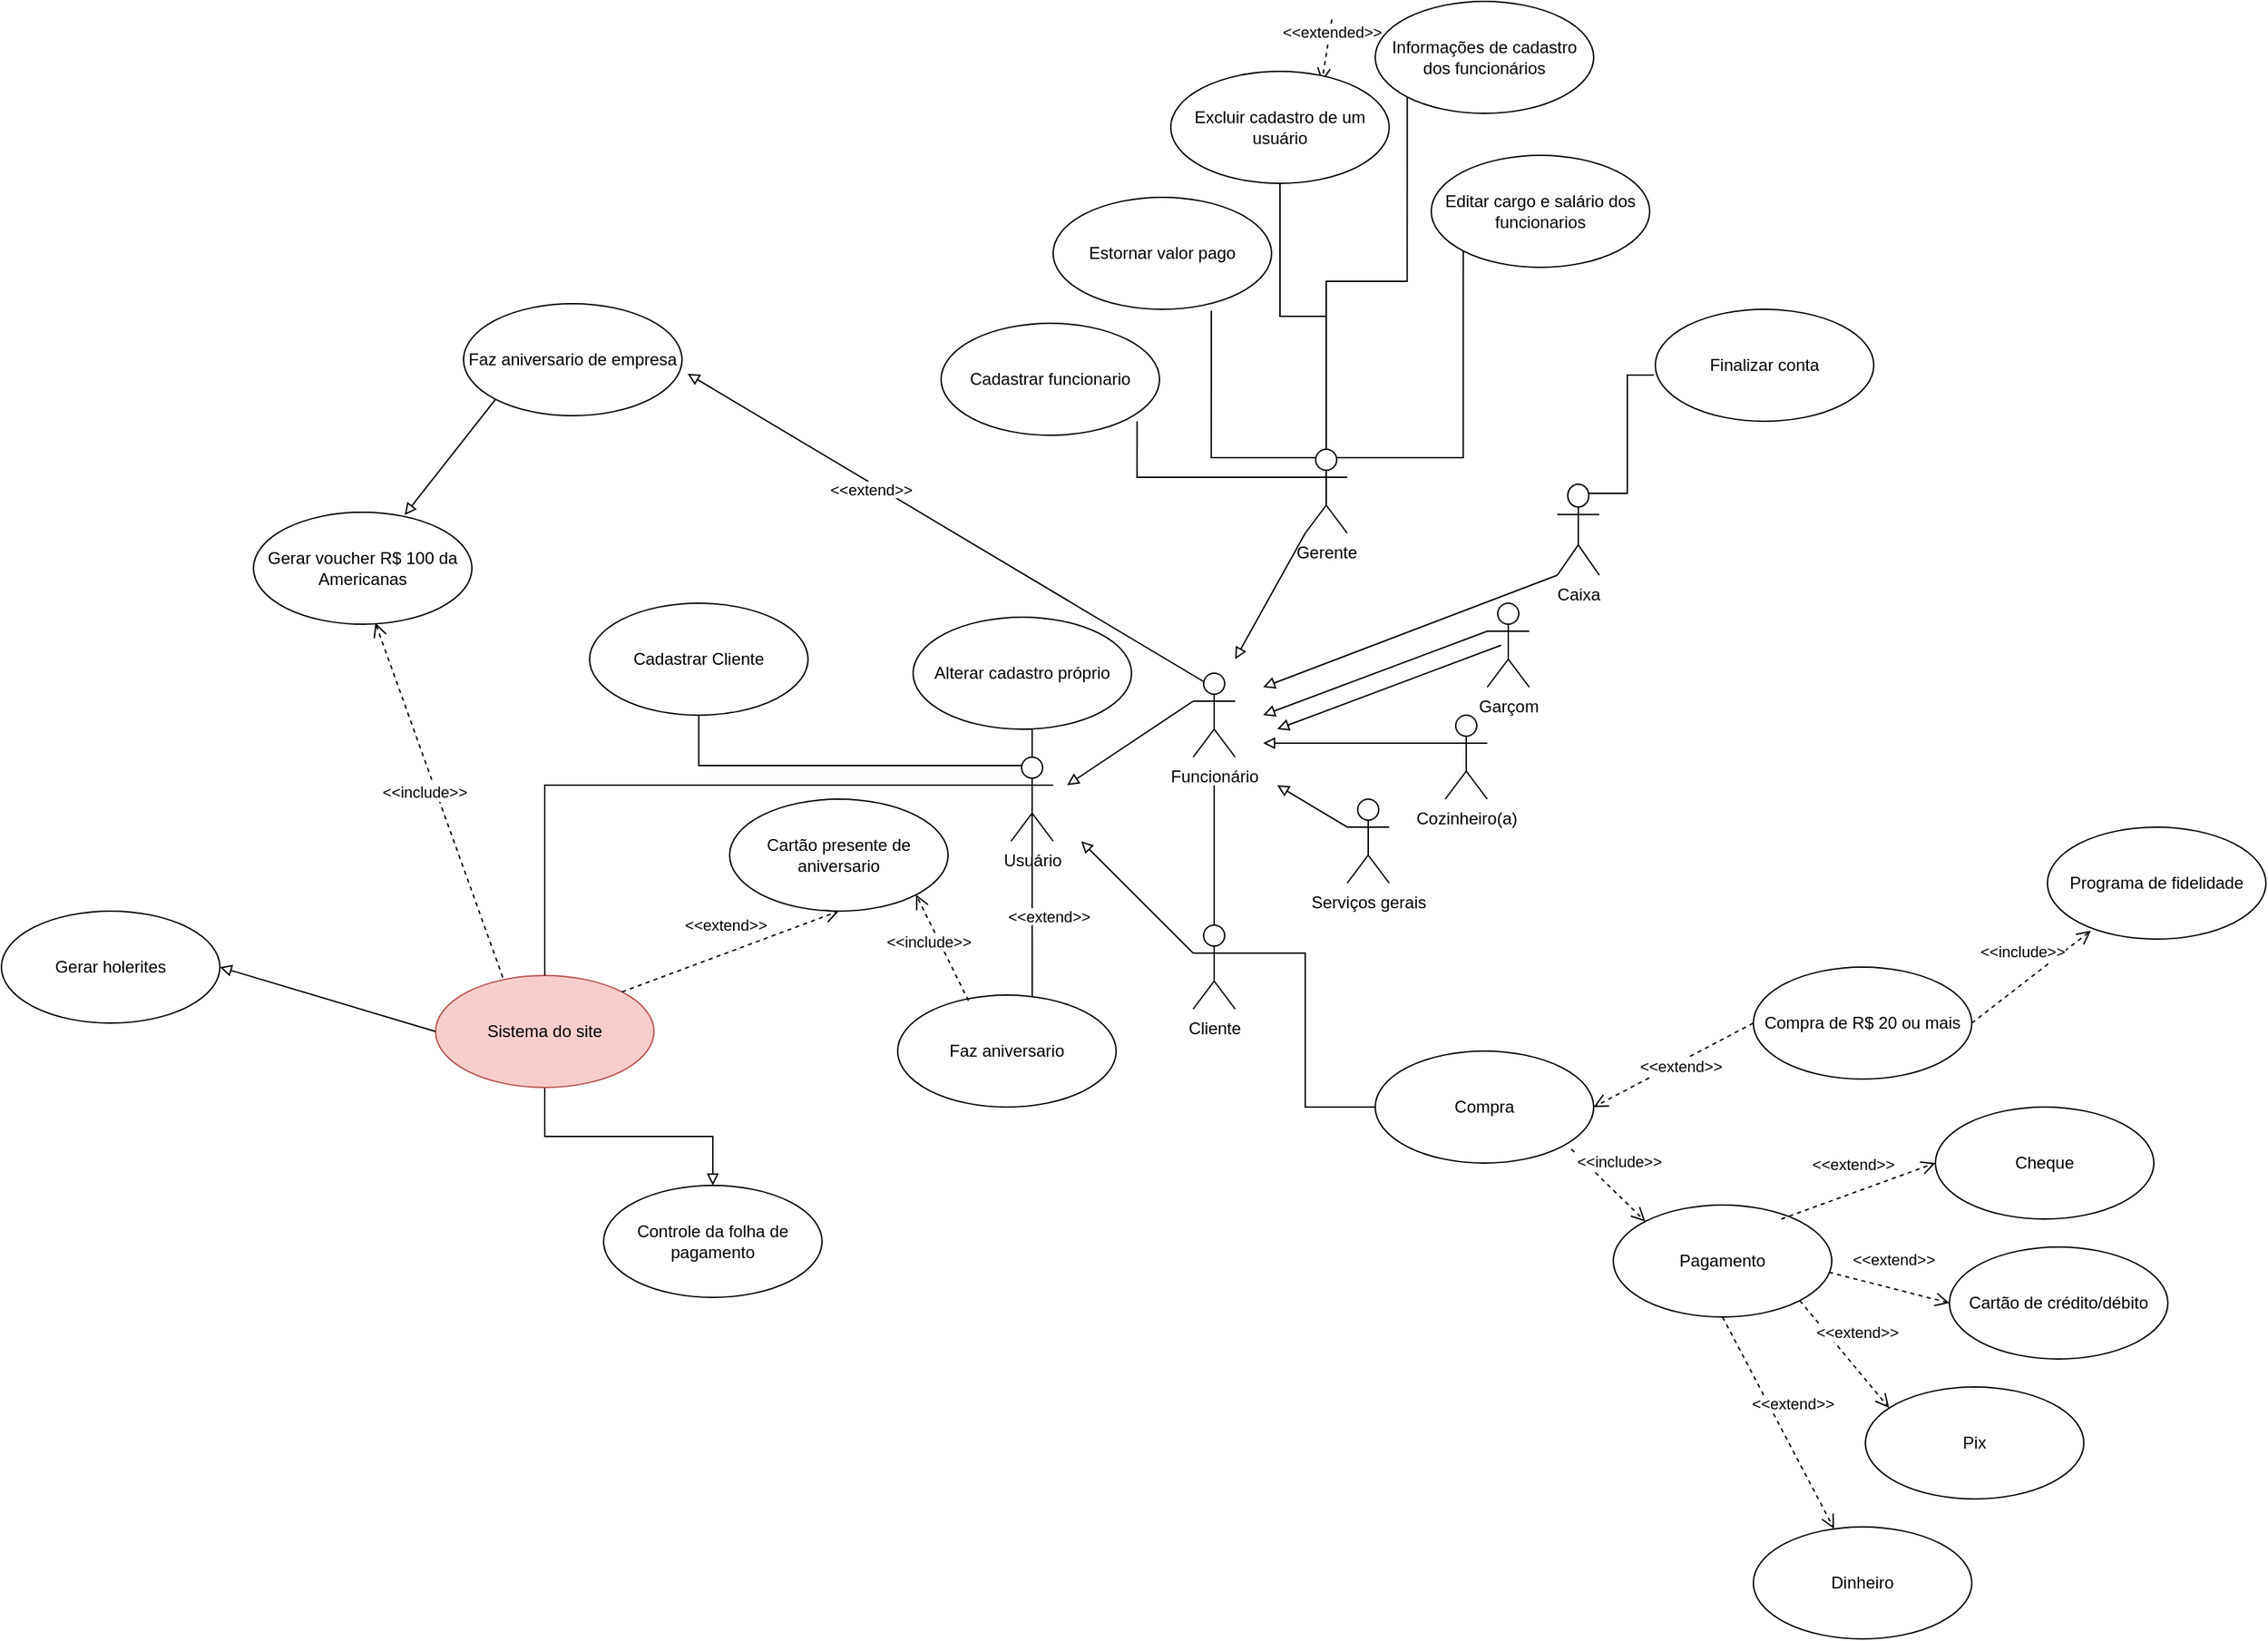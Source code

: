 <mxfile version="14.8.0" type="github">
  <diagram id="FbbW2fQmTggYpI_9AsRe" name="Page-1">
    <mxGraphModel dx="1769" dy="614" grid="1" gridSize="10" guides="1" tooltips="1" connect="1" arrows="1" fold="1" page="1" pageScale="1" pageWidth="827" pageHeight="1169" math="0" shadow="0">
      <root>
        <mxCell id="0" />
        <mxCell id="1" parent="0" />
        <mxCell id="g2Q05PXCTVxbgeH1rCP--51" style="edgeStyle=orthogonalEdgeStyle;rounded=0;orthogonalLoop=1;jettySize=auto;html=1;exitX=0.5;exitY=1;exitDx=0;exitDy=0;entryX=0.5;entryY=0;entryDx=0;entryDy=0;endArrow=block;endFill=0;" edge="1" parent="1" source="t3Jh7l3G9r-InBYetcF1-27" target="g2Q05PXCTVxbgeH1rCP--50">
          <mxGeometry relative="1" as="geometry" />
        </mxCell>
        <mxCell id="t3Jh7l3G9r-InBYetcF1-27" value="Sistema do site" style="ellipse;whiteSpace=wrap;html=1;fillColor=#f8cecc;strokeColor=#b85450;" parent="1" vertex="1">
          <mxGeometry x="-210" y="1280" width="156" height="80" as="geometry" />
        </mxCell>
        <mxCell id="t3Jh7l3G9r-InBYetcF1-28" value="Funcionário" style="shape=umlActor;verticalLabelPosition=bottom;verticalAlign=top;html=1;outlineConnect=0;" parent="1" vertex="1">
          <mxGeometry x="331" y="1064" width="30" height="60" as="geometry" />
        </mxCell>
        <mxCell id="t3Jh7l3G9r-InBYetcF1-36" style="edgeStyle=orthogonalEdgeStyle;rounded=0;jumpSize=11;orthogonalLoop=1;jettySize=auto;html=1;exitX=0.5;exitY=0;exitDx=0;exitDy=0;exitPerimeter=0;fontSize=15;startArrow=none;startFill=0;endArrow=none;endFill=0;startSize=13;" parent="1" source="t3Jh7l3G9r-InBYetcF1-29" edge="1">
          <mxGeometry relative="1" as="geometry">
            <mxPoint x="346" y="1144" as="targetPoint" />
          </mxGeometry>
        </mxCell>
        <mxCell id="g2Q05PXCTVxbgeH1rCP--18" style="edgeStyle=orthogonalEdgeStyle;rounded=0;orthogonalLoop=1;jettySize=auto;html=1;exitX=1;exitY=0.333;exitDx=0;exitDy=0;exitPerimeter=0;entryX=0;entryY=0.5;entryDx=0;entryDy=0;endArrow=none;endFill=0;" edge="1" parent="1" source="t3Jh7l3G9r-InBYetcF1-29" target="g2Q05PXCTVxbgeH1rCP--17">
          <mxGeometry relative="1" as="geometry" />
        </mxCell>
        <mxCell id="t3Jh7l3G9r-InBYetcF1-29" value="Cliente" style="shape=umlActor;verticalLabelPosition=bottom;verticalAlign=top;html=1;outlineConnect=0;" parent="1" vertex="1">
          <mxGeometry x="331" y="1244" width="30" height="60" as="geometry" />
        </mxCell>
        <mxCell id="g2Q05PXCTVxbgeH1rCP--36" style="edgeStyle=orthogonalEdgeStyle;rounded=0;orthogonalLoop=1;jettySize=auto;html=1;exitX=0.25;exitY=0.1;exitDx=0;exitDy=0;exitPerimeter=0;entryX=0.5;entryY=1;entryDx=0;entryDy=0;endArrow=none;endFill=0;" edge="1" parent="1" source="t3Jh7l3G9r-InBYetcF1-30" target="g2Q05PXCTVxbgeH1rCP--1">
          <mxGeometry relative="1" as="geometry" />
        </mxCell>
        <mxCell id="g2Q05PXCTVxbgeH1rCP--37" style="edgeStyle=orthogonalEdgeStyle;rounded=0;orthogonalLoop=1;jettySize=auto;html=1;exitX=0;exitY=0.333;exitDx=0;exitDy=0;exitPerimeter=0;entryX=0.5;entryY=0;entryDx=0;entryDy=0;endArrow=none;endFill=0;" edge="1" parent="1" source="t3Jh7l3G9r-InBYetcF1-30" target="t3Jh7l3G9r-InBYetcF1-27">
          <mxGeometry relative="1" as="geometry" />
        </mxCell>
        <mxCell id="g2Q05PXCTVxbgeH1rCP--71" style="edgeStyle=orthogonalEdgeStyle;rounded=0;orthogonalLoop=1;jettySize=auto;html=1;exitX=0.5;exitY=0;exitDx=0;exitDy=0;exitPerimeter=0;endArrow=none;endFill=0;" edge="1" parent="1" source="t3Jh7l3G9r-InBYetcF1-30" target="g2Q05PXCTVxbgeH1rCP--68">
          <mxGeometry relative="1" as="geometry" />
        </mxCell>
        <mxCell id="g2Q05PXCTVxbgeH1rCP--77" style="edgeStyle=orthogonalEdgeStyle;rounded=0;orthogonalLoop=1;jettySize=auto;html=1;exitX=0.5;exitY=0.5;exitDx=0;exitDy=0;exitPerimeter=0;entryX=0.616;entryY=0.075;entryDx=0;entryDy=0;entryPerimeter=0;endArrow=none;endFill=0;" edge="1" parent="1" source="t3Jh7l3G9r-InBYetcF1-30" target="g2Q05PXCTVxbgeH1rCP--74">
          <mxGeometry relative="1" as="geometry" />
        </mxCell>
        <mxCell id="t3Jh7l3G9r-InBYetcF1-30" value="Usuário" style="shape=umlActor;verticalLabelPosition=bottom;verticalAlign=top;html=1;outlineConnect=0;" parent="1" vertex="1">
          <mxGeometry x="201" y="1124" width="30" height="60" as="geometry" />
        </mxCell>
        <mxCell id="t3Jh7l3G9r-InBYetcF1-34" value="" style="endArrow=block;html=1;fontSize=15;startSize=13;exitX=0;exitY=0.333;exitDx=0;exitDy=0;exitPerimeter=0;endFill=0;" parent="1" source="t3Jh7l3G9r-InBYetcF1-28" edge="1">
          <mxGeometry width="50" height="50" relative="1" as="geometry">
            <mxPoint x="211" y="1284" as="sourcePoint" />
            <mxPoint x="241" y="1144" as="targetPoint" />
          </mxGeometry>
        </mxCell>
        <mxCell id="t3Jh7l3G9r-InBYetcF1-35" value="" style="endArrow=block;html=1;fontSize=15;startSize=13;endFill=0;exitX=0;exitY=0.333;exitDx=0;exitDy=0;exitPerimeter=0;" parent="1" source="t3Jh7l3G9r-InBYetcF1-29" edge="1">
          <mxGeometry width="50" height="50" relative="1" as="geometry">
            <mxPoint x="321" y="1214" as="sourcePoint" />
            <mxPoint x="251" y="1184" as="targetPoint" />
          </mxGeometry>
        </mxCell>
        <mxCell id="X1c2Ql7IfeiTJdYiRtZE-12" value="&amp;lt;&amp;lt;extended&amp;gt;&amp;gt;" style="html=1;verticalAlign=bottom;endArrow=open;dashed=1;endSize=8;exitX=0.397;exitY=1;exitDx=0;exitDy=0;exitPerimeter=0;entryX=0;entryY=0;entryDx=0;entryDy=0;" parent="1" source="X1c2Ql7IfeiTJdYiRtZE-8" edge="1">
          <mxGeometry x="-0.234" y="3" relative="1" as="geometry">
            <mxPoint x="430" y="597" as="sourcePoint" />
            <mxPoint x="422.846" y="641.716" as="targetPoint" />
            <mxPoint as="offset" />
          </mxGeometry>
        </mxCell>
        <mxCell id="g2Q05PXCTVxbgeH1rCP--1" value="Cadastrar Cliente" style="ellipse;whiteSpace=wrap;html=1;" vertex="1" parent="1">
          <mxGeometry x="-100" y="1014" width="156" height="80" as="geometry" />
        </mxCell>
        <mxCell id="g2Q05PXCTVxbgeH1rCP--63" style="edgeStyle=orthogonalEdgeStyle;rounded=0;orthogonalLoop=1;jettySize=auto;html=1;exitX=0;exitY=0.333;exitDx=0;exitDy=0;exitPerimeter=0;entryX=0.897;entryY=0.875;entryDx=0;entryDy=0;entryPerimeter=0;endArrow=none;endFill=0;" edge="1" parent="1" source="g2Q05PXCTVxbgeH1rCP--3" target="g2Q05PXCTVxbgeH1rCP--25">
          <mxGeometry relative="1" as="geometry" />
        </mxCell>
        <mxCell id="g2Q05PXCTVxbgeH1rCP--64" style="edgeStyle=orthogonalEdgeStyle;rounded=0;orthogonalLoop=1;jettySize=auto;html=1;exitX=0.25;exitY=0.1;exitDx=0;exitDy=0;exitPerimeter=0;entryX=0.724;entryY=1.013;entryDx=0;entryDy=0;entryPerimeter=0;endArrow=none;endFill=0;" edge="1" parent="1" source="g2Q05PXCTVxbgeH1rCP--3" target="g2Q05PXCTVxbgeH1rCP--44">
          <mxGeometry relative="1" as="geometry" />
        </mxCell>
        <mxCell id="g2Q05PXCTVxbgeH1rCP--65" style="edgeStyle=orthogonalEdgeStyle;rounded=0;orthogonalLoop=1;jettySize=auto;html=1;exitX=0.5;exitY=0;exitDx=0;exitDy=0;exitPerimeter=0;entryX=0.5;entryY=1;entryDx=0;entryDy=0;endArrow=none;endFill=0;" edge="1" parent="1" source="g2Q05PXCTVxbgeH1rCP--3" target="g2Q05PXCTVxbgeH1rCP--48">
          <mxGeometry relative="1" as="geometry" />
        </mxCell>
        <mxCell id="g2Q05PXCTVxbgeH1rCP--66" style="edgeStyle=orthogonalEdgeStyle;rounded=0;orthogonalLoop=1;jettySize=auto;html=1;exitX=0.5;exitY=0;exitDx=0;exitDy=0;exitPerimeter=0;entryX=0;entryY=1;entryDx=0;entryDy=0;endArrow=none;endFill=0;" edge="1" parent="1" source="g2Q05PXCTVxbgeH1rCP--3" target="g2Q05PXCTVxbgeH1rCP--60">
          <mxGeometry relative="1" as="geometry" />
        </mxCell>
        <mxCell id="g2Q05PXCTVxbgeH1rCP--67" style="edgeStyle=orthogonalEdgeStyle;rounded=0;orthogonalLoop=1;jettySize=auto;html=1;exitX=0.75;exitY=0.1;exitDx=0;exitDy=0;exitPerimeter=0;entryX=0;entryY=1;entryDx=0;entryDy=0;endArrow=none;endFill=0;" edge="1" parent="1" source="g2Q05PXCTVxbgeH1rCP--3" target="g2Q05PXCTVxbgeH1rCP--62">
          <mxGeometry relative="1" as="geometry" />
        </mxCell>
        <mxCell id="g2Q05PXCTVxbgeH1rCP--3" value="Gerente&lt;br&gt;" style="shape=umlActor;verticalLabelPosition=bottom;verticalAlign=top;html=1;outlineConnect=0;" vertex="1" parent="1">
          <mxGeometry x="411" y="904" width="30" height="60" as="geometry" />
        </mxCell>
        <mxCell id="g2Q05PXCTVxbgeH1rCP--28" style="edgeStyle=orthogonalEdgeStyle;rounded=0;orthogonalLoop=1;jettySize=auto;html=1;exitX=0.75;exitY=0.1;exitDx=0;exitDy=0;exitPerimeter=0;entryX=-0.006;entryY=0.588;entryDx=0;entryDy=0;entryPerimeter=0;endArrow=none;endFill=0;" edge="1" parent="1" source="g2Q05PXCTVxbgeH1rCP--4" target="g2Q05PXCTVxbgeH1rCP--27">
          <mxGeometry relative="1" as="geometry" />
        </mxCell>
        <mxCell id="g2Q05PXCTVxbgeH1rCP--4" value="Caixa" style="shape=umlActor;verticalLabelPosition=bottom;verticalAlign=top;html=1;outlineConnect=0;" vertex="1" parent="1">
          <mxGeometry x="591" y="929" width="30" height="65" as="geometry" />
        </mxCell>
        <mxCell id="g2Q05PXCTVxbgeH1rCP--5" value="Garçom&lt;br&gt;" style="shape=umlActor;verticalLabelPosition=bottom;verticalAlign=top;html=1;outlineConnect=0;" vertex="1" parent="1">
          <mxGeometry x="541" y="1014" width="30" height="60" as="geometry" />
        </mxCell>
        <mxCell id="g2Q05PXCTVxbgeH1rCP--7" value="Cozinheiro(a)" style="shape=umlActor;verticalLabelPosition=bottom;verticalAlign=top;html=1;outlineConnect=0;" vertex="1" parent="1">
          <mxGeometry x="511" y="1094" width="30" height="60" as="geometry" />
        </mxCell>
        <mxCell id="g2Q05PXCTVxbgeH1rCP--8" value="Serviços gerais&lt;br&gt;" style="shape=umlActor;verticalLabelPosition=bottom;verticalAlign=top;html=1;outlineConnect=0;" vertex="1" parent="1">
          <mxGeometry x="441" y="1154" width="30" height="60" as="geometry" />
        </mxCell>
        <mxCell id="g2Q05PXCTVxbgeH1rCP--10" value="" style="endArrow=block;html=1;fontSize=15;startSize=13;exitX=0;exitY=1;exitDx=0;exitDy=0;exitPerimeter=0;endFill=0;" edge="1" parent="1" source="g2Q05PXCTVxbgeH1rCP--3">
          <mxGeometry width="50" height="50" relative="1" as="geometry">
            <mxPoint x="341" y="1094" as="sourcePoint" />
            <mxPoint x="361" y="1054" as="targetPoint" />
          </mxGeometry>
        </mxCell>
        <mxCell id="g2Q05PXCTVxbgeH1rCP--11" value="" style="endArrow=block;html=1;fontSize=15;startSize=13;exitX=0;exitY=1;exitDx=0;exitDy=0;exitPerimeter=0;endFill=0;" edge="1" parent="1" source="g2Q05PXCTVxbgeH1rCP--4">
          <mxGeometry width="50" height="50" relative="1" as="geometry">
            <mxPoint x="435" y="1034" as="sourcePoint" />
            <mxPoint x="381" y="1074" as="targetPoint" />
          </mxGeometry>
        </mxCell>
        <mxCell id="g2Q05PXCTVxbgeH1rCP--12" value="" style="endArrow=block;html=1;fontSize=15;startSize=13;exitX=0;exitY=0.333;exitDx=0;exitDy=0;exitPerimeter=0;endFill=0;" edge="1" parent="1" source="g2Q05PXCTVxbgeH1rCP--5">
          <mxGeometry width="50" height="50" relative="1" as="geometry">
            <mxPoint x="431" y="984" as="sourcePoint" />
            <mxPoint x="381" y="1094" as="targetPoint" />
          </mxGeometry>
        </mxCell>
        <mxCell id="g2Q05PXCTVxbgeH1rCP--13" value="" style="endArrow=block;html=1;fontSize=15;startSize=13;exitX=0;exitY=0.333;exitDx=0;exitDy=0;exitPerimeter=0;endFill=0;" edge="1" parent="1" source="g2Q05PXCTVxbgeH1rCP--7">
          <mxGeometry width="50" height="50" relative="1" as="geometry">
            <mxPoint x="441" y="994" as="sourcePoint" />
            <mxPoint x="381" y="1114" as="targetPoint" />
          </mxGeometry>
        </mxCell>
        <mxCell id="g2Q05PXCTVxbgeH1rCP--14" value="" style="endArrow=block;html=1;fontSize=15;startSize=13;exitX=0;exitY=0.333;exitDx=0;exitDy=0;exitPerimeter=0;endFill=0;" edge="1" parent="1" source="g2Q05PXCTVxbgeH1rCP--8">
          <mxGeometry width="50" height="50" relative="1" as="geometry">
            <mxPoint x="451" y="1004" as="sourcePoint" />
            <mxPoint x="391" y="1144" as="targetPoint" />
          </mxGeometry>
        </mxCell>
        <mxCell id="g2Q05PXCTVxbgeH1rCP--17" value="Compra" style="ellipse;whiteSpace=wrap;html=1;" vertex="1" parent="1">
          <mxGeometry x="461" y="1334" width="156" height="80" as="geometry" />
        </mxCell>
        <mxCell id="g2Q05PXCTVxbgeH1rCP--20" value="&amp;lt;&amp;lt;extend&amp;gt;&amp;gt;" style="html=1;verticalAlign=bottom;endArrow=open;dashed=1;endSize=8;exitX=0;exitY=0.5;exitDx=0;exitDy=0;entryX=1;entryY=0.5;entryDx=0;entryDy=0;" edge="1" parent="1" source="g2Q05PXCTVxbgeH1rCP--22" target="g2Q05PXCTVxbgeH1rCP--17">
          <mxGeometry y="11" relative="1" as="geometry">
            <mxPoint x="711" y="1313.5" as="sourcePoint" />
            <mxPoint x="631" y="1313.5" as="targetPoint" />
            <mxPoint as="offset" />
          </mxGeometry>
        </mxCell>
        <mxCell id="g2Q05PXCTVxbgeH1rCP--21" value="Programa de fidelidade" style="ellipse;whiteSpace=wrap;html=1;" vertex="1" parent="1">
          <mxGeometry x="941" y="1174" width="156" height="80" as="geometry" />
        </mxCell>
        <mxCell id="g2Q05PXCTVxbgeH1rCP--22" value="Compra de R$ 20 ou mais" style="ellipse;whiteSpace=wrap;html=1;" vertex="1" parent="1">
          <mxGeometry x="731" y="1274" width="156" height="80" as="geometry" />
        </mxCell>
        <mxCell id="g2Q05PXCTVxbgeH1rCP--23" value="&amp;lt;&amp;lt;include&amp;gt;&amp;gt;" style="html=1;verticalAlign=bottom;endArrow=open;dashed=1;endSize=8;exitX=1;exitY=0.5;exitDx=0;exitDy=0;entryX=0.199;entryY=0.925;entryDx=0;entryDy=0;entryPerimeter=0;" edge="1" parent="1" source="g2Q05PXCTVxbgeH1rCP--22" target="g2Q05PXCTVxbgeH1rCP--21">
          <mxGeometry y="11" relative="1" as="geometry">
            <mxPoint x="1038" y="1364" as="sourcePoint" />
            <mxPoint x="1001" y="1384" as="targetPoint" />
            <mxPoint as="offset" />
          </mxGeometry>
        </mxCell>
        <mxCell id="g2Q05PXCTVxbgeH1rCP--25" value="Cadastrar funcionario" style="ellipse;whiteSpace=wrap;html=1;" vertex="1" parent="1">
          <mxGeometry x="151" y="814" width="156" height="80" as="geometry" />
        </mxCell>
        <mxCell id="g2Q05PXCTVxbgeH1rCP--27" value="Finalizar conta" style="ellipse;whiteSpace=wrap;html=1;" vertex="1" parent="1">
          <mxGeometry x="661" y="804" width="156" height="80" as="geometry" />
        </mxCell>
        <mxCell id="g2Q05PXCTVxbgeH1rCP--29" value="Pagamento" style="ellipse;whiteSpace=wrap;html=1;" vertex="1" parent="1">
          <mxGeometry x="631" y="1444" width="156" height="80" as="geometry" />
        </mxCell>
        <mxCell id="g2Q05PXCTVxbgeH1rCP--31" value="" style="endArrow=block;html=1;fontSize=15;startSize=13;exitX=0;exitY=0.333;exitDx=0;exitDy=0;exitPerimeter=0;endFill=0;" edge="1" parent="1">
          <mxGeometry width="50" height="50" relative="1" as="geometry">
            <mxPoint x="551" y="1044" as="sourcePoint" />
            <mxPoint x="391" y="1104" as="targetPoint" />
          </mxGeometry>
        </mxCell>
        <mxCell id="g2Q05PXCTVxbgeH1rCP--32" value="&amp;lt;&amp;lt;include&amp;gt;&amp;gt;" style="html=1;verticalAlign=bottom;endArrow=open;dashed=1;endSize=8;entryX=0;entryY=0;entryDx=0;entryDy=0;" edge="1" parent="1" target="g2Q05PXCTVxbgeH1rCP--29">
          <mxGeometry y="11" relative="1" as="geometry">
            <mxPoint x="601" y="1404" as="sourcePoint" />
            <mxPoint x="531" y="1454" as="targetPoint" />
            <mxPoint as="offset" />
          </mxGeometry>
        </mxCell>
        <mxCell id="g2Q05PXCTVxbgeH1rCP--34" value="Cheque" style="ellipse;whiteSpace=wrap;html=1;" vertex="1" parent="1">
          <mxGeometry x="861" y="1374" width="156" height="80" as="geometry" />
        </mxCell>
        <mxCell id="g2Q05PXCTVxbgeH1rCP--35" value="&amp;lt;&amp;lt;extend&amp;gt;&amp;gt;" style="html=1;verticalAlign=bottom;endArrow=open;dashed=1;endSize=8;exitX=0.769;exitY=0.125;exitDx=0;exitDy=0;entryX=0;entryY=0.5;entryDx=0;entryDy=0;exitPerimeter=0;" edge="1" parent="1" source="g2Q05PXCTVxbgeH1rCP--29" target="g2Q05PXCTVxbgeH1rCP--34">
          <mxGeometry y="11" relative="1" as="geometry">
            <mxPoint x="741" y="1424" as="sourcePoint" />
            <mxPoint x="431" y="1474" as="targetPoint" />
            <mxPoint as="offset" />
          </mxGeometry>
        </mxCell>
        <mxCell id="g2Q05PXCTVxbgeH1rCP--38" value="Cartão de crédito/débito" style="ellipse;whiteSpace=wrap;html=1;" vertex="1" parent="1">
          <mxGeometry x="871" y="1474" width="156" height="80" as="geometry" />
        </mxCell>
        <mxCell id="g2Q05PXCTVxbgeH1rCP--39" value="&amp;lt;&amp;lt;extend&amp;gt;&amp;gt;" style="html=1;verticalAlign=bottom;endArrow=open;dashed=1;endSize=8;exitX=0.987;exitY=0.6;exitDx=0;exitDy=0;entryX=0;entryY=0.5;entryDx=0;entryDy=0;exitPerimeter=0;" edge="1" parent="1" source="g2Q05PXCTVxbgeH1rCP--29" target="g2Q05PXCTVxbgeH1rCP--38">
          <mxGeometry y="11" relative="1" as="geometry">
            <mxPoint x="830.964" y="1514" as="sourcePoint" />
            <mxPoint x="941" y="1474" as="targetPoint" />
            <mxPoint as="offset" />
          </mxGeometry>
        </mxCell>
        <mxCell id="g2Q05PXCTVxbgeH1rCP--40" value="Pix" style="ellipse;whiteSpace=wrap;html=1;" vertex="1" parent="1">
          <mxGeometry x="811" y="1574" width="156" height="80" as="geometry" />
        </mxCell>
        <mxCell id="g2Q05PXCTVxbgeH1rCP--41" value="Dinheiro" style="ellipse;whiteSpace=wrap;html=1;" vertex="1" parent="1">
          <mxGeometry x="731" y="1674" width="156" height="80" as="geometry" />
        </mxCell>
        <mxCell id="g2Q05PXCTVxbgeH1rCP--42" value="&amp;lt;&amp;lt;extend&amp;gt;&amp;gt;" style="html=1;verticalAlign=bottom;endArrow=open;dashed=1;endSize=8;exitX=1;exitY=1;exitDx=0;exitDy=0;entryX=0.109;entryY=0.188;entryDx=0;entryDy=0;entryPerimeter=0;" edge="1" parent="1" source="g2Q05PXCTVxbgeH1rCP--29" target="g2Q05PXCTVxbgeH1rCP--40">
          <mxGeometry y="11" relative="1" as="geometry">
            <mxPoint x="794.972" y="1502" as="sourcePoint" />
            <mxPoint x="881" y="1524" as="targetPoint" />
            <mxPoint as="offset" />
          </mxGeometry>
        </mxCell>
        <mxCell id="g2Q05PXCTVxbgeH1rCP--43" value="&amp;lt;&amp;lt;extend&amp;gt;&amp;gt;" style="html=1;verticalAlign=bottom;endArrow=open;dashed=1;endSize=8;exitX=0.5;exitY=1;exitDx=0;exitDy=0;" edge="1" parent="1" source="g2Q05PXCTVxbgeH1rCP--29" target="g2Q05PXCTVxbgeH1rCP--41">
          <mxGeometry y="11" relative="1" as="geometry">
            <mxPoint x="804.972" y="1512" as="sourcePoint" />
            <mxPoint x="891" y="1534" as="targetPoint" />
            <mxPoint as="offset" />
          </mxGeometry>
        </mxCell>
        <mxCell id="g2Q05PXCTVxbgeH1rCP--44" value="Estornar valor pago" style="ellipse;whiteSpace=wrap;html=1;" vertex="1" parent="1">
          <mxGeometry x="231" y="724" width="156" height="80" as="geometry" />
        </mxCell>
        <mxCell id="g2Q05PXCTVxbgeH1rCP--48" value="Excluir cadastro de um usuário" style="ellipse;whiteSpace=wrap;html=1;" vertex="1" parent="1">
          <mxGeometry x="315" y="634" width="156" height="80" as="geometry" />
        </mxCell>
        <mxCell id="g2Q05PXCTVxbgeH1rCP--50" value="Controle da folha de pagamento" style="ellipse;whiteSpace=wrap;html=1;" vertex="1" parent="1">
          <mxGeometry x="-90" y="1430" width="156" height="80" as="geometry" />
        </mxCell>
        <mxCell id="g2Q05PXCTVxbgeH1rCP--53" value="Gerar holerites" style="ellipse;whiteSpace=wrap;html=1;" vertex="1" parent="1">
          <mxGeometry x="-520" y="1234" width="156" height="80" as="geometry" />
        </mxCell>
        <mxCell id="g2Q05PXCTVxbgeH1rCP--60" value="Informações de cadastro dos funcionários" style="ellipse;whiteSpace=wrap;html=1;" vertex="1" parent="1">
          <mxGeometry x="461" y="584" width="156" height="80" as="geometry" />
        </mxCell>
        <mxCell id="g2Q05PXCTVxbgeH1rCP--62" value="Editar cargo e salário dos funcionarios" style="ellipse;whiteSpace=wrap;html=1;" vertex="1" parent="1">
          <mxGeometry x="501" y="694" width="156" height="80" as="geometry" />
        </mxCell>
        <mxCell id="g2Q05PXCTVxbgeH1rCP--68" value="Alterar cadastro próprio" style="ellipse;whiteSpace=wrap;html=1;" vertex="1" parent="1">
          <mxGeometry x="131" y="1024" width="156" height="80" as="geometry" />
        </mxCell>
        <mxCell id="g2Q05PXCTVxbgeH1rCP--72" value="" style="endArrow=block;html=1;fontSize=15;startSize=13;exitX=0;exitY=0.5;exitDx=0;exitDy=0;endFill=0;entryX=1;entryY=0.5;entryDx=0;entryDy=0;" edge="1" parent="1" source="t3Jh7l3G9r-InBYetcF1-27" target="g2Q05PXCTVxbgeH1rCP--53">
          <mxGeometry width="50" height="50" relative="1" as="geometry">
            <mxPoint x="-110" y="1314" as="sourcePoint" />
            <mxPoint x="-270" y="1374" as="targetPoint" />
          </mxGeometry>
        </mxCell>
        <mxCell id="g2Q05PXCTVxbgeH1rCP--73" value="Cartão presente de aniversario" style="ellipse;whiteSpace=wrap;html=1;" vertex="1" parent="1">
          <mxGeometry y="1154" width="156" height="80" as="geometry" />
        </mxCell>
        <mxCell id="g2Q05PXCTVxbgeH1rCP--74" value="Faz aniversario" style="ellipse;whiteSpace=wrap;html=1;" vertex="1" parent="1">
          <mxGeometry x="120" y="1294" width="156" height="80" as="geometry" />
        </mxCell>
        <mxCell id="g2Q05PXCTVxbgeH1rCP--75" value="&amp;lt;&amp;lt;include&amp;gt;&amp;gt;" style="html=1;verticalAlign=bottom;endArrow=open;dashed=1;endSize=8;entryX=1;entryY=1;entryDx=0;entryDy=0;exitX=0.324;exitY=0.05;exitDx=0;exitDy=0;exitPerimeter=0;" edge="1" parent="1" source="g2Q05PXCTVxbgeH1rCP--74" target="g2Q05PXCTVxbgeH1rCP--73">
          <mxGeometry y="11" relative="1" as="geometry">
            <mxPoint x="201" y="1334" as="sourcePoint" />
            <mxPoint x="254.023" y="1385.625" as="targetPoint" />
            <mxPoint as="offset" />
          </mxGeometry>
        </mxCell>
        <mxCell id="g2Q05PXCTVxbgeH1rCP--76" value="&amp;lt;&amp;lt;extend&amp;gt;&amp;gt;" style="html=1;verticalAlign=bottom;endArrow=open;dashed=1;endSize=8;entryX=0.5;entryY=1;entryDx=0;entryDy=0;exitX=1;exitY=0;exitDx=0;exitDy=0;" edge="1" parent="1" source="t3Jh7l3G9r-InBYetcF1-27" target="g2Q05PXCTVxbgeH1rCP--73">
          <mxGeometry y="11" relative="1" as="geometry">
            <mxPoint x="120" y="1319" as="sourcePoint" />
            <mxPoint x="131" y="1389" as="targetPoint" />
            <mxPoint as="offset" />
          </mxGeometry>
        </mxCell>
        <mxCell id="g2Q05PXCTVxbgeH1rCP--78" value="Faz aniversario de empresa" style="ellipse;whiteSpace=wrap;html=1;" vertex="1" parent="1">
          <mxGeometry x="-190" y="800" width="156" height="80" as="geometry" />
        </mxCell>
        <mxCell id="g2Q05PXCTVxbgeH1rCP--79" value="" style="endArrow=block;html=1;fontSize=15;startSize=13;exitX=0.25;exitY=0.1;exitDx=0;exitDy=0;exitPerimeter=0;endFill=0;" edge="1" parent="1" source="t3Jh7l3G9r-InBYetcF1-28">
          <mxGeometry width="50" height="50" relative="1" as="geometry">
            <mxPoint x="181" y="894" as="sourcePoint" />
            <mxPoint x="-30" y="850" as="targetPoint" />
          </mxGeometry>
        </mxCell>
        <mxCell id="g2Q05PXCTVxbgeH1rCP--80" value="&lt;span style=&quot;color: rgb(0 , 0 , 0) ; font-family: &amp;#34;helvetica&amp;#34; ; font-size: 11px ; font-style: normal ; font-weight: 400 ; letter-spacing: normal ; text-align: center ; text-indent: 0px ; text-transform: none ; word-spacing: 0px ; background-color: rgb(255 , 255 , 255) ; display: inline ; float: none&quot;&gt;&amp;lt;&amp;lt;extend&amp;gt;&amp;gt;&lt;/span&gt;" style="text;whiteSpace=wrap;html=1;" vertex="1" parent="1">
          <mxGeometry x="197" y="1224" width="90" height="30" as="geometry" />
        </mxCell>
        <mxCell id="g2Q05PXCTVxbgeH1rCP--81" value="&lt;span style=&quot;color: rgb(0 , 0 , 0) ; font-family: &amp;#34;helvetica&amp;#34; ; font-size: 11px ; font-style: normal ; font-weight: 400 ; letter-spacing: normal ; text-align: center ; text-indent: 0px ; text-transform: none ; word-spacing: 0px ; background-color: rgb(255 , 255 , 255) ; display: inline ; float: none&quot;&gt;&amp;lt;&amp;lt;extend&amp;gt;&amp;gt;&lt;br&gt;&lt;br&gt;&lt;/span&gt;" style="text;whiteSpace=wrap;html=1;" vertex="1" parent="1">
          <mxGeometry x="70" y="919" width="90" height="30" as="geometry" />
        </mxCell>
        <mxCell id="g2Q05PXCTVxbgeH1rCP--82" value="&amp;lt;&amp;lt;include&amp;gt;&amp;gt;" style="html=1;verticalAlign=bottom;endArrow=open;dashed=1;endSize=8;exitX=0.308;exitY=0.017;exitDx=0;exitDy=0;exitPerimeter=0;entryX=0.558;entryY=0.988;entryDx=0;entryDy=0;entryPerimeter=0;" edge="1" parent="1" source="t3Jh7l3G9r-InBYetcF1-27" target="g2Q05PXCTVxbgeH1rCP--83">
          <mxGeometry y="11" relative="1" as="geometry">
            <mxPoint x="-172.436" y="1259.62" as="sourcePoint" />
            <mxPoint x="-162" y="1120" as="targetPoint" />
            <mxPoint as="offset" />
          </mxGeometry>
        </mxCell>
        <mxCell id="g2Q05PXCTVxbgeH1rCP--83" value="Gerar voucher R$ 100 da Americanas" style="ellipse;whiteSpace=wrap;html=1;" vertex="1" parent="1">
          <mxGeometry x="-340" y="949" width="156" height="80" as="geometry" />
        </mxCell>
        <mxCell id="g2Q05PXCTVxbgeH1rCP--84" value="" style="endArrow=block;html=1;fontSize=15;startSize=13;exitX=0;exitY=1;exitDx=0;exitDy=0;endFill=0;entryX=0.692;entryY=0.025;entryDx=0;entryDy=0;entryPerimeter=0;" edge="1" parent="1" source="g2Q05PXCTVxbgeH1rCP--78" target="g2Q05PXCTVxbgeH1rCP--83">
          <mxGeometry width="50" height="50" relative="1" as="geometry">
            <mxPoint x="-200" y="904" as="sourcePoint" />
            <mxPoint x="-354" y="858" as="targetPoint" />
          </mxGeometry>
        </mxCell>
      </root>
    </mxGraphModel>
  </diagram>
</mxfile>
